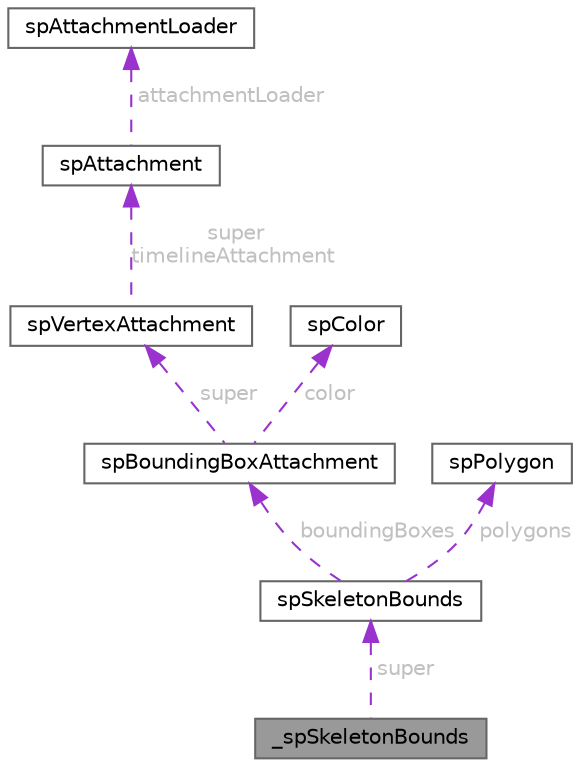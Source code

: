 digraph "_spSkeletonBounds"
{
 // LATEX_PDF_SIZE
  bgcolor="transparent";
  edge [fontname=Helvetica,fontsize=10,labelfontname=Helvetica,labelfontsize=10];
  node [fontname=Helvetica,fontsize=10,shape=box,height=0.2,width=0.4];
  Node1 [id="Node000001",label="_spSkeletonBounds",height=0.2,width=0.4,color="gray40", fillcolor="grey60", style="filled", fontcolor="black",tooltip=" "];
  Node2 -> Node1 [id="edge1_Node000001_Node000002",dir="back",color="darkorchid3",style="dashed",tooltip=" ",label=" super",fontcolor="grey" ];
  Node2 [id="Node000002",label="spSkeletonBounds",height=0.2,width=0.4,color="gray40", fillcolor="white", style="filled",URL="$structsp_skeleton_bounds.html",tooltip=" "];
  Node3 -> Node2 [id="edge2_Node000002_Node000003",dir="back",color="darkorchid3",style="dashed",tooltip=" ",label=" boundingBoxes",fontcolor="grey" ];
  Node3 [id="Node000003",label="spBoundingBoxAttachment",height=0.2,width=0.4,color="gray40", fillcolor="white", style="filled",URL="$structsp_bounding_box_attachment.html",tooltip=" "];
  Node4 -> Node3 [id="edge3_Node000003_Node000004",dir="back",color="darkorchid3",style="dashed",tooltip=" ",label=" super",fontcolor="grey" ];
  Node4 [id="Node000004",label="spVertexAttachment",height=0.2,width=0.4,color="gray40", fillcolor="white", style="filled",URL="$structsp_vertex_attachment.html",tooltip=" "];
  Node5 -> Node4 [id="edge4_Node000004_Node000005",dir="back",color="darkorchid3",style="dashed",tooltip=" ",label=" super\ntimelineAttachment",fontcolor="grey" ];
  Node5 [id="Node000005",label="spAttachment",height=0.2,width=0.4,color="gray40", fillcolor="white", style="filled",URL="$structsp_attachment.html",tooltip=" "];
  Node6 -> Node5 [id="edge5_Node000005_Node000006",dir="back",color="darkorchid3",style="dashed",tooltip=" ",label=" attachmentLoader",fontcolor="grey" ];
  Node6 [id="Node000006",label="spAttachmentLoader",height=0.2,width=0.4,color="gray40", fillcolor="white", style="filled",URL="$structsp_attachment_loader.html",tooltip=" "];
  Node7 -> Node3 [id="edge6_Node000003_Node000007",dir="back",color="darkorchid3",style="dashed",tooltip=" ",label=" color",fontcolor="grey" ];
  Node7 [id="Node000007",label="spColor",height=0.2,width=0.4,color="gray40", fillcolor="white", style="filled",URL="$structsp_color.html",tooltip=" "];
  Node8 -> Node2 [id="edge7_Node000002_Node000008",dir="back",color="darkorchid3",style="dashed",tooltip=" ",label=" polygons",fontcolor="grey" ];
  Node8 [id="Node000008",label="spPolygon",height=0.2,width=0.4,color="gray40", fillcolor="white", style="filled",URL="$structsp_polygon.html",tooltip=" "];
}
